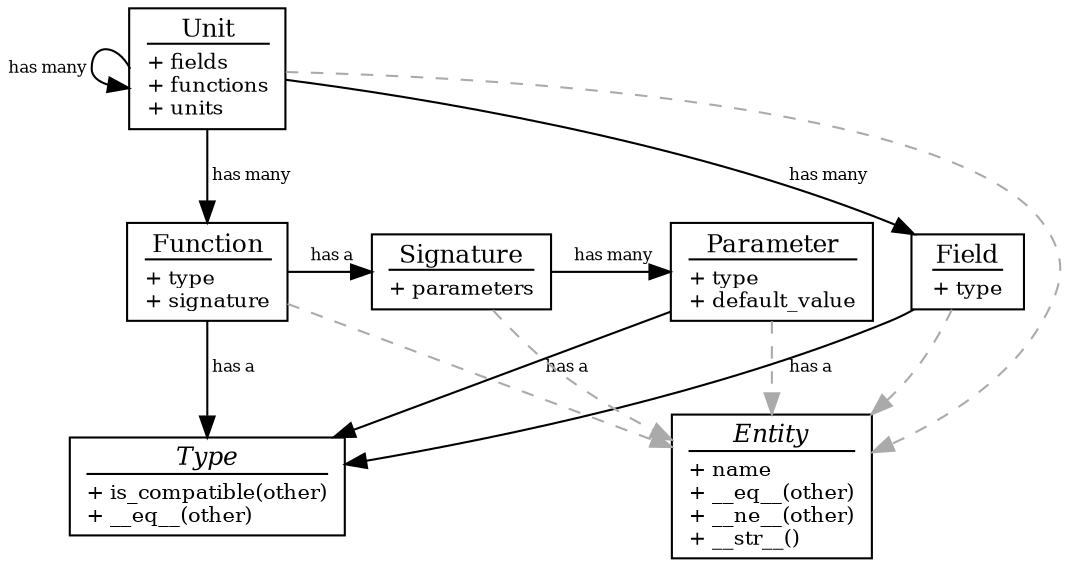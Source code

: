 digraph representation  {
    node [shape=box,fontsize=10];
    edge [fontsize=8];

    entity [
        group = "gm"
        label = <<table border="0" cellborder="0" cellspacing="0" cellpadding="0">
                     <tr><td><font point-size="12"><i>Entity</i></font></td></tr>
                     <hr/>
                     <tr><td align="left" height="15" valign="bottom">+ name</td></tr>
                     <tr><td align="left">+ __eq__(other)</td></tr>
                     <tr><td align="left">+ __ne__(other)</td></tr>
                     <tr><td align="left">+ __str__()</td></tr>
                 </table>>;
    ];

    type [
        group=col0;
        label = <<table border="0" cellborder="0" cellspacing="0" cellpadding="0">
                     <tr><td><font point-size="12"><i>Type</i></font></td></tr>
                     <hr/>
                     <tr><td align="left" height="15" valign="bottom">+ is_compatible(other)</td></tr>
                     <tr><td align="left">+ __eq__(other)</td></tr>
                 </table>>;
    ];

    field [
        label = <<table border="0" cellborder="0" cellspacing="0" cellpadding="0">
                     <tr><td><font point-size="12">Field</font></td></tr>
                     <hr/>
                     <tr><td align="left" height="15" valign="bottom">+ type</td></tr>
                 </table>>;
    ];

    parameter [
        label = <<table border="0" cellborder="0" cellspacing="0" cellpadding="0">
                     <tr><td><font point-size="12">Parameter</font></td></tr>
                     <hr/>
                     <tr><td align="left" height="15" valign="bottom">+ type</td></tr>
                     <tr><td align="left">+ default_value</td></tr>
                 </table>>;
    ];

    signature [
        label = <<table border="0" cellborder="0" cellspacing="0" cellpadding="0">
                     <tr><td><font point-size="12">Signature</font></td></tr>
                     <hr/>
                     <tr><td align="left" height="15" valign="bottom">+ parameters</td></tr>
                 </table>>;
    ];

    function [
        group=col0;
        label = <<table border="0" cellborder="0" cellspacing="0" cellpadding="0">
                     <tr><td><font point-size="12">Function</font></td></tr>
                     <hr/>
                     <tr><td align="left" height="15" valign="bottom">+ type</td></tr>
                     <tr><td align="left">+ signature</td></tr>
                 </table>>;
    ];

    unit [
        group=col0;
        label = <<table border="0" cellborder="0" cellspacing="0" cellpadding="0">
                     <tr><td><font point-size="12">Unit</font></td></tr>
                     <hr/>
                     <tr><td align="left" height="15" valign="bottom">+ fields</td></tr>
                     <tr><td align="left">+ functions</td></tr>
                     <tr><td align="left">+ units</td></tr>
                 </table>>;
    ];

    /* Extending Entity */
    field -> entity [style="dashed",color="#AAAAAA"]
    parameter -> entity [style="dashed",color="#AAAAAA"]
    signature -> entity [style="dashed",color="#AAAAAA"]
    function -> entity [style="dashed",color="#AAAAAA"]
    unit -> entity [style="dashed",color="#AAAAAA"]

    /* has-a Type */
    field -> type [label=" has a"]
    parameter -> type [label=" has a"]
    function -> type [label=" has a"]

    /* Additional has-a */
    signature -> parameter [label=" has many"]
    function -> signature [label=" has a"]
    unit -> field [label=" has many"]
    unit -> function [label=" has many"]
    unit -> unit [label="has many ",tailport="w"]

    {rank=max; entity type}
    {rank=min; unit}
    {rank=same; signature parameter field function}
}